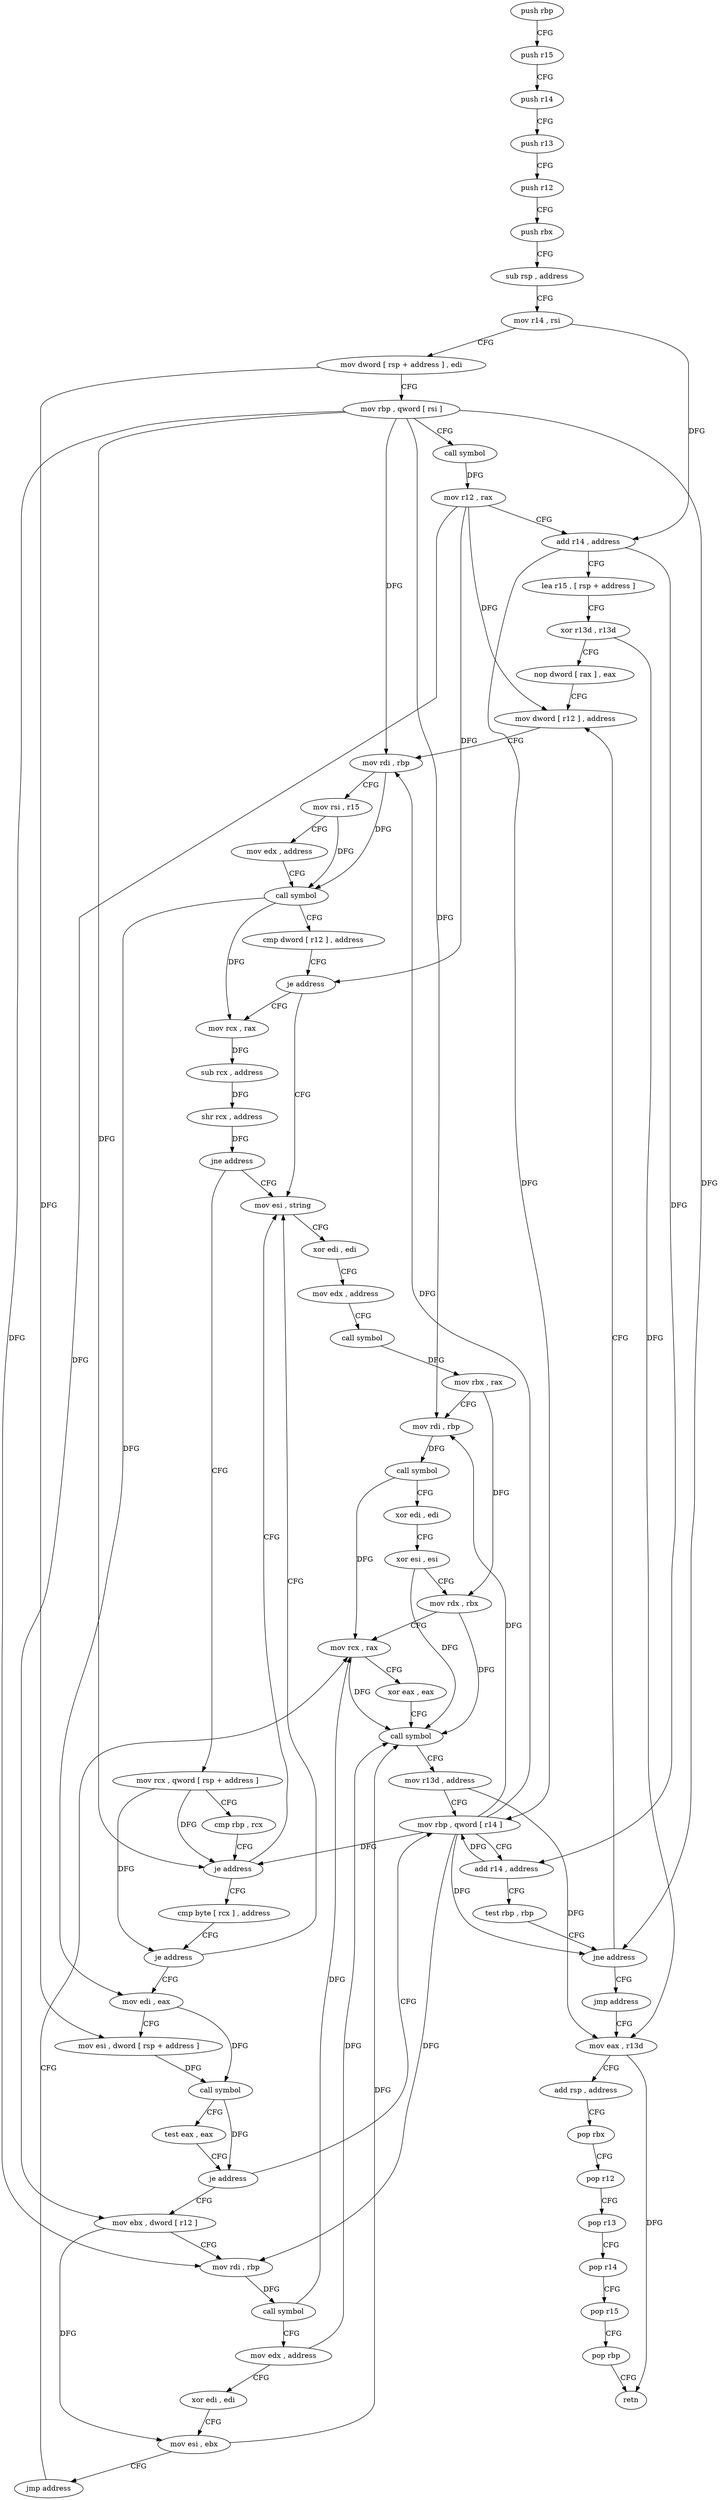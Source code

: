digraph "func" {
"4201952" [label = "push rbp" ]
"4201953" [label = "push r15" ]
"4201955" [label = "push r14" ]
"4201957" [label = "push r13" ]
"4201959" [label = "push r12" ]
"4201961" [label = "push rbx" ]
"4201962" [label = "sub rsp , address" ]
"4201966" [label = "mov r14 , rsi" ]
"4201969" [label = "mov dword [ rsp + address ] , edi" ]
"4201973" [label = "mov rbp , qword [ rsi ]" ]
"4201976" [label = "call symbol" ]
"4201981" [label = "mov r12 , rax" ]
"4201984" [label = "add r14 , address" ]
"4201988" [label = "lea r15 , [ rsp + address ]" ]
"4201993" [label = "xor r13d , r13d" ]
"4201996" [label = "nop dword [ rax ] , eax" ]
"4202000" [label = "mov dword [ r12 ] , address" ]
"4202062" [label = "mov esi , string" ]
"4202067" [label = "xor edi , edi" ]
"4202069" [label = "mov edx , address" ]
"4202074" [label = "call symbol" ]
"4202079" [label = "mov rbx , rax" ]
"4202082" [label = "mov rdi , rbp" ]
"4202085" [label = "call symbol" ]
"4202090" [label = "xor edi , edi" ]
"4202092" [label = "xor esi , esi" ]
"4202094" [label = "mov rdx , rbx" ]
"4202097" [label = "mov rcx , rax" ]
"4202031" [label = "mov rcx , rax" ]
"4202034" [label = "sub rcx , address" ]
"4202041" [label = "shr rcx , address" ]
"4202045" [label = "jne address" ]
"4202047" [label = "mov rcx , qword [ rsp + address ]" ]
"4202008" [label = "mov rdi , rbp" ]
"4202011" [label = "mov rsi , r15" ]
"4202014" [label = "mov edx , address" ]
"4202019" [label = "call symbol" ]
"4202024" [label = "cmp dword [ r12 ] , address" ]
"4202029" [label = "je address" ]
"4202125" [label = "jmp address" ]
"4202165" [label = "mov eax , r13d" ]
"4202052" [label = "cmp rbp , rcx" ]
"4202055" [label = "je address" ]
"4202057" [label = "cmp byte [ rcx ] , address" ]
"4202168" [label = "add rsp , address" ]
"4202172" [label = "pop rbx" ]
"4202173" [label = "pop r12" ]
"4202175" [label = "pop r13" ]
"4202177" [label = "pop r14" ]
"4202179" [label = "pop r15" ]
"4202181" [label = "pop rbp" ]
"4202182" [label = "retn" ]
"4202060" [label = "je address" ]
"4202127" [label = "mov edi , eax" ]
"4202129" [label = "mov esi , dword [ rsp + address ]" ]
"4202133" [label = "call symbol" ]
"4202138" [label = "test eax , eax" ]
"4202140" [label = "je address" ]
"4202113" [label = "mov rbp , qword [ r14 ]" ]
"4202142" [label = "mov ebx , dword [ r12 ]" ]
"4202116" [label = "add r14 , address" ]
"4202120" [label = "test rbp , rbp" ]
"4202123" [label = "jne address" ]
"4202146" [label = "mov rdi , rbp" ]
"4202149" [label = "call symbol" ]
"4202154" [label = "mov edx , address" ]
"4202159" [label = "xor edi , edi" ]
"4202161" [label = "mov esi , ebx" ]
"4202163" [label = "jmp address" ]
"4202100" [label = "xor eax , eax" ]
"4202102" [label = "call symbol" ]
"4202107" [label = "mov r13d , address" ]
"4201952" -> "4201953" [ label = "CFG" ]
"4201953" -> "4201955" [ label = "CFG" ]
"4201955" -> "4201957" [ label = "CFG" ]
"4201957" -> "4201959" [ label = "CFG" ]
"4201959" -> "4201961" [ label = "CFG" ]
"4201961" -> "4201962" [ label = "CFG" ]
"4201962" -> "4201966" [ label = "CFG" ]
"4201966" -> "4201969" [ label = "CFG" ]
"4201966" -> "4201984" [ label = "DFG" ]
"4201969" -> "4201973" [ label = "CFG" ]
"4201969" -> "4202129" [ label = "DFG" ]
"4201973" -> "4201976" [ label = "CFG" ]
"4201973" -> "4202008" [ label = "DFG" ]
"4201973" -> "4202082" [ label = "DFG" ]
"4201973" -> "4202055" [ label = "DFG" ]
"4201973" -> "4202123" [ label = "DFG" ]
"4201973" -> "4202146" [ label = "DFG" ]
"4201976" -> "4201981" [ label = "DFG" ]
"4201981" -> "4201984" [ label = "CFG" ]
"4201981" -> "4202000" [ label = "DFG" ]
"4201981" -> "4202029" [ label = "DFG" ]
"4201981" -> "4202142" [ label = "DFG" ]
"4201984" -> "4201988" [ label = "CFG" ]
"4201984" -> "4202113" [ label = "DFG" ]
"4201984" -> "4202116" [ label = "DFG" ]
"4201988" -> "4201993" [ label = "CFG" ]
"4201993" -> "4201996" [ label = "CFG" ]
"4201993" -> "4202165" [ label = "DFG" ]
"4201996" -> "4202000" [ label = "CFG" ]
"4202000" -> "4202008" [ label = "CFG" ]
"4202062" -> "4202067" [ label = "CFG" ]
"4202067" -> "4202069" [ label = "CFG" ]
"4202069" -> "4202074" [ label = "CFG" ]
"4202074" -> "4202079" [ label = "DFG" ]
"4202079" -> "4202082" [ label = "CFG" ]
"4202079" -> "4202094" [ label = "DFG" ]
"4202082" -> "4202085" [ label = "DFG" ]
"4202085" -> "4202090" [ label = "CFG" ]
"4202085" -> "4202097" [ label = "DFG" ]
"4202090" -> "4202092" [ label = "CFG" ]
"4202092" -> "4202094" [ label = "CFG" ]
"4202092" -> "4202102" [ label = "DFG" ]
"4202094" -> "4202097" [ label = "CFG" ]
"4202094" -> "4202102" [ label = "DFG" ]
"4202097" -> "4202100" [ label = "CFG" ]
"4202097" -> "4202102" [ label = "DFG" ]
"4202031" -> "4202034" [ label = "DFG" ]
"4202034" -> "4202041" [ label = "DFG" ]
"4202041" -> "4202045" [ label = "DFG" ]
"4202045" -> "4202062" [ label = "CFG" ]
"4202045" -> "4202047" [ label = "CFG" ]
"4202047" -> "4202052" [ label = "CFG" ]
"4202047" -> "4202055" [ label = "DFG" ]
"4202047" -> "4202060" [ label = "DFG" ]
"4202008" -> "4202011" [ label = "CFG" ]
"4202008" -> "4202019" [ label = "DFG" ]
"4202011" -> "4202014" [ label = "CFG" ]
"4202011" -> "4202019" [ label = "DFG" ]
"4202014" -> "4202019" [ label = "CFG" ]
"4202019" -> "4202024" [ label = "CFG" ]
"4202019" -> "4202031" [ label = "DFG" ]
"4202019" -> "4202127" [ label = "DFG" ]
"4202024" -> "4202029" [ label = "CFG" ]
"4202029" -> "4202062" [ label = "CFG" ]
"4202029" -> "4202031" [ label = "CFG" ]
"4202125" -> "4202165" [ label = "CFG" ]
"4202165" -> "4202168" [ label = "CFG" ]
"4202165" -> "4202182" [ label = "DFG" ]
"4202052" -> "4202055" [ label = "CFG" ]
"4202055" -> "4202062" [ label = "CFG" ]
"4202055" -> "4202057" [ label = "CFG" ]
"4202057" -> "4202060" [ label = "CFG" ]
"4202168" -> "4202172" [ label = "CFG" ]
"4202172" -> "4202173" [ label = "CFG" ]
"4202173" -> "4202175" [ label = "CFG" ]
"4202175" -> "4202177" [ label = "CFG" ]
"4202177" -> "4202179" [ label = "CFG" ]
"4202179" -> "4202181" [ label = "CFG" ]
"4202181" -> "4202182" [ label = "CFG" ]
"4202060" -> "4202127" [ label = "CFG" ]
"4202060" -> "4202062" [ label = "CFG" ]
"4202127" -> "4202129" [ label = "CFG" ]
"4202127" -> "4202133" [ label = "DFG" ]
"4202129" -> "4202133" [ label = "DFG" ]
"4202133" -> "4202138" [ label = "CFG" ]
"4202133" -> "4202140" [ label = "DFG" ]
"4202138" -> "4202140" [ label = "CFG" ]
"4202140" -> "4202113" [ label = "CFG" ]
"4202140" -> "4202142" [ label = "CFG" ]
"4202113" -> "4202116" [ label = "CFG" ]
"4202113" -> "4202008" [ label = "DFG" ]
"4202113" -> "4202082" [ label = "DFG" ]
"4202113" -> "4202055" [ label = "DFG" ]
"4202113" -> "4202123" [ label = "DFG" ]
"4202113" -> "4202146" [ label = "DFG" ]
"4202142" -> "4202146" [ label = "CFG" ]
"4202142" -> "4202161" [ label = "DFG" ]
"4202116" -> "4202120" [ label = "CFG" ]
"4202116" -> "4202113" [ label = "DFG" ]
"4202120" -> "4202123" [ label = "CFG" ]
"4202123" -> "4202000" [ label = "CFG" ]
"4202123" -> "4202125" [ label = "CFG" ]
"4202146" -> "4202149" [ label = "DFG" ]
"4202149" -> "4202154" [ label = "CFG" ]
"4202149" -> "4202097" [ label = "DFG" ]
"4202154" -> "4202159" [ label = "CFG" ]
"4202154" -> "4202102" [ label = "DFG" ]
"4202159" -> "4202161" [ label = "CFG" ]
"4202161" -> "4202163" [ label = "CFG" ]
"4202161" -> "4202102" [ label = "DFG" ]
"4202163" -> "4202097" [ label = "CFG" ]
"4202100" -> "4202102" [ label = "CFG" ]
"4202102" -> "4202107" [ label = "CFG" ]
"4202107" -> "4202113" [ label = "CFG" ]
"4202107" -> "4202165" [ label = "DFG" ]
}
